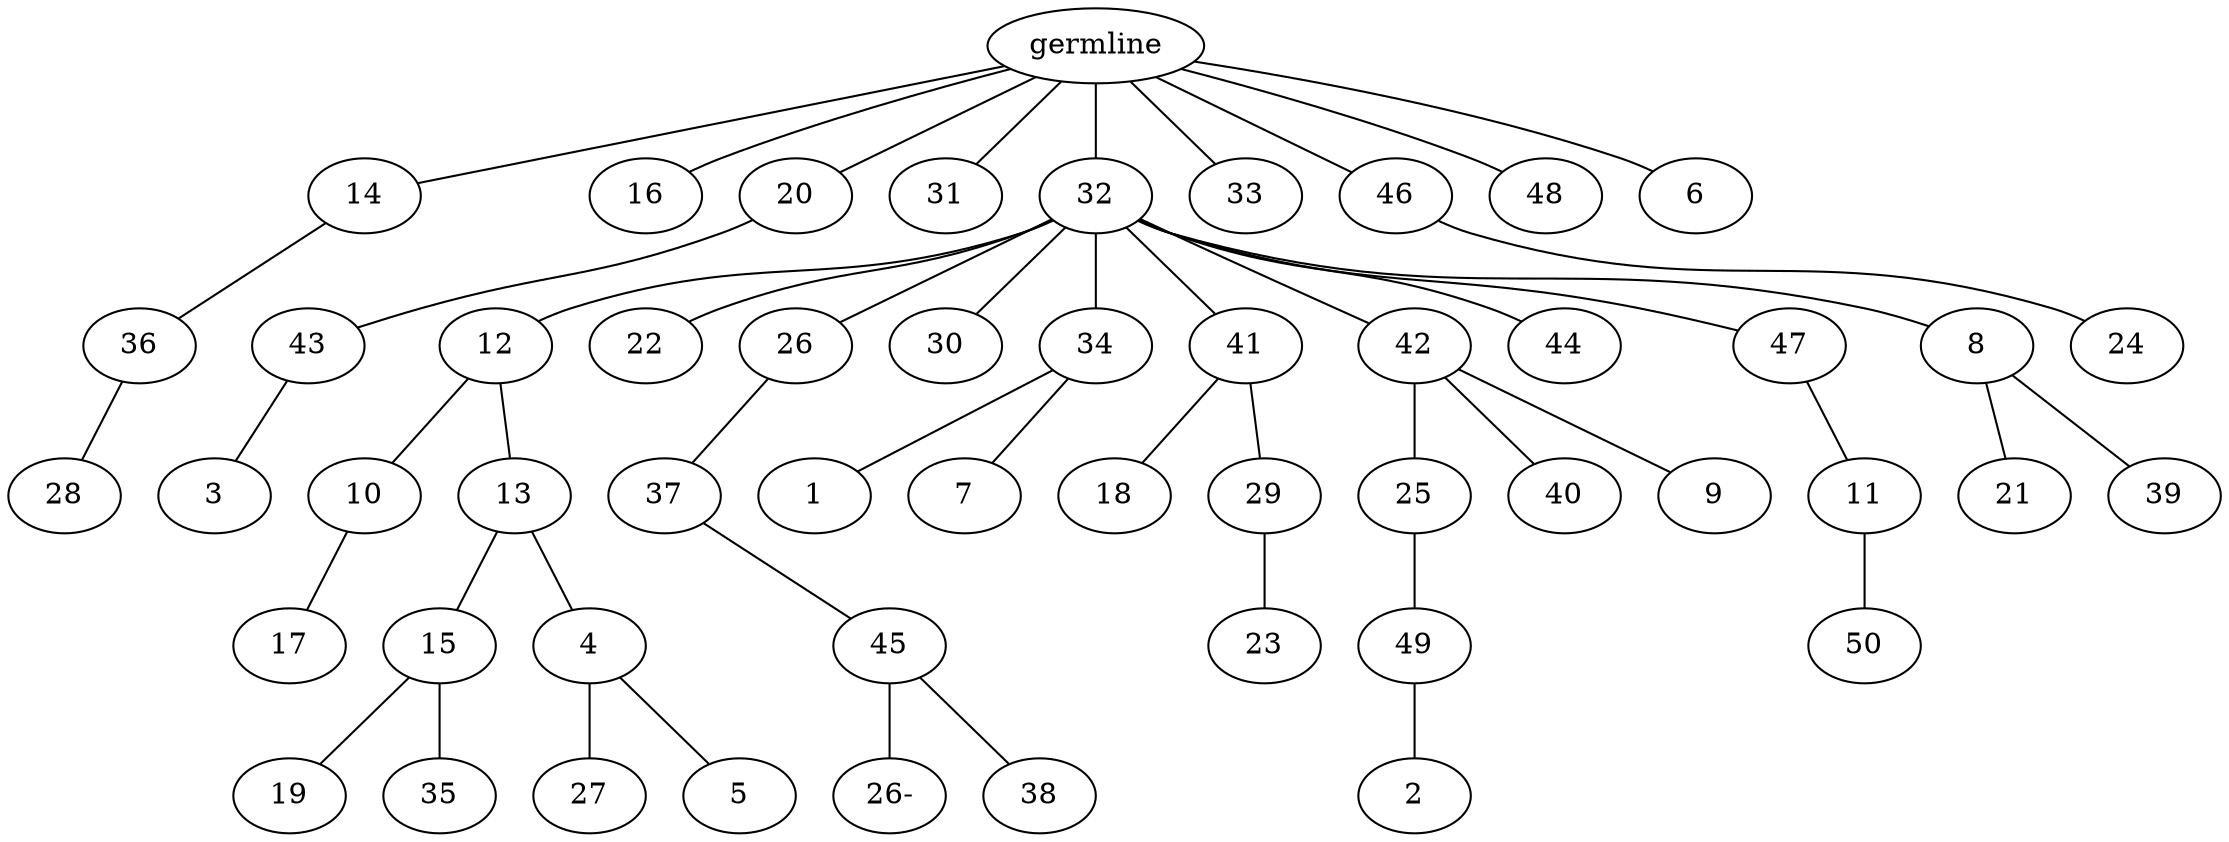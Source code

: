 graph tree {
    "140251565469648" [label="germline"];
    "140251565469600" [label="14"];
    "140251565451584" [label="36"];
    "140251565452640" [label="28"];
    "140251565451632" [label="16"];
    "140251565451392" [label="20"];
    "140251565451968" [label="43"];
    "140251565451056" [label="3"];
    "140251565453216" [label="31"];
    "140251565449664" [label="32"];
    "140251565452880" [label="12"];
    "140251565450432" [label="10"];
    "140251565449520" [label="17"];
    "140251565450288" [label="13"];
    "140251565449712" [label="15"];
    "140251565405232" [label="19"];
    "140251565406960" [label="35"];
    "140251565450384" [label="4"];
    "140251565407152" [label="27"];
    "140251565407488" [label="5"];
    "140251565451440" [label="22"];
    "140251565450528" [label="26"];
    "140251565453120" [label="37"];
    "140251565406672" [label="45"];
    "140251565407536" [label="26-"];
    "140251565408064" [label="38"];
    "140251565451296" [label="30"];
    "140251565449376" [label="34"];
    "140251565407968" [label="1"];
    "140251565406576" [label="7"];
    "140251565450240" [label="41"];
    "140251565407584" [label="18"];
    "140251565407920" [label="29"];
    "140251565424592" [label="23"];
    "140251565451152" [label="42"];
    "140251565407776" [label="25"];
    "140251565423152" [label="49"];
    "140251565423584" [label="2"];
    "140251565423872" [label="40"];
    "140251565422912" [label="9"];
    "140251565404656" [label="44"];
    "140251565408208" [label="47"];
    "140251565424304" [label="11"];
    "140251565452448" [label="50"];
    "140251565451488" [label="8"];
    "140251565452112" [label="21"];
    "140251565451872" [label="39"];
    "140251565450192" [label="33"];
    "140251565450048" [label="46"];
    "140251565450864" [label="24"];
    "140251565450816" [label="48"];
    "140251565449568" [label="6"];
    "140251565469648" -- "140251565469600";
    "140251565469648" -- "140251565451632";
    "140251565469648" -- "140251565451392";
    "140251565469648" -- "140251565453216";
    "140251565469648" -- "140251565449664";
    "140251565469648" -- "140251565450192";
    "140251565469648" -- "140251565450048";
    "140251565469648" -- "140251565450816";
    "140251565469648" -- "140251565449568";
    "140251565469600" -- "140251565451584";
    "140251565451584" -- "140251565452640";
    "140251565451392" -- "140251565451968";
    "140251565451968" -- "140251565451056";
    "140251565449664" -- "140251565452880";
    "140251565449664" -- "140251565451440";
    "140251565449664" -- "140251565450528";
    "140251565449664" -- "140251565451296";
    "140251565449664" -- "140251565449376";
    "140251565449664" -- "140251565450240";
    "140251565449664" -- "140251565451152";
    "140251565449664" -- "140251565404656";
    "140251565449664" -- "140251565408208";
    "140251565449664" -- "140251565451488";
    "140251565452880" -- "140251565450432";
    "140251565452880" -- "140251565450288";
    "140251565450432" -- "140251565449520";
    "140251565450288" -- "140251565449712";
    "140251565450288" -- "140251565450384";
    "140251565449712" -- "140251565405232";
    "140251565449712" -- "140251565406960";
    "140251565450384" -- "140251565407152";
    "140251565450384" -- "140251565407488";
    "140251565450528" -- "140251565453120";
    "140251565453120" -- "140251565406672";
    "140251565406672" -- "140251565407536";
    "140251565406672" -- "140251565408064";
    "140251565449376" -- "140251565407968";
    "140251565449376" -- "140251565406576";
    "140251565450240" -- "140251565407584";
    "140251565450240" -- "140251565407920";
    "140251565407920" -- "140251565424592";
    "140251565451152" -- "140251565407776";
    "140251565451152" -- "140251565423872";
    "140251565451152" -- "140251565422912";
    "140251565407776" -- "140251565423152";
    "140251565423152" -- "140251565423584";
    "140251565408208" -- "140251565424304";
    "140251565424304" -- "140251565452448";
    "140251565451488" -- "140251565452112";
    "140251565451488" -- "140251565451872";
    "140251565450048" -- "140251565450864";
}
